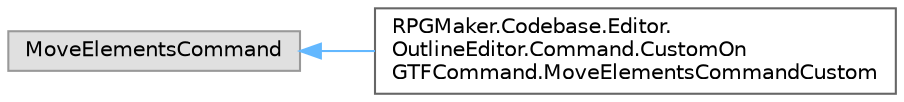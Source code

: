 digraph "クラス階層図"
{
 // LATEX_PDF_SIZE
  bgcolor="transparent";
  edge [fontname=Helvetica,fontsize=10,labelfontname=Helvetica,labelfontsize=10];
  node [fontname=Helvetica,fontsize=10,shape=box,height=0.2,width=0.4];
  rankdir="LR";
  Node0 [id="Node000000",label="MoveElementsCommand",height=0.2,width=0.4,color="grey60", fillcolor="#E0E0E0", style="filled",tooltip=" "];
  Node0 -> Node1 [id="edge215_Node000000_Node000001",dir="back",color="steelblue1",style="solid",tooltip=" "];
  Node1 [id="Node000001",label="RPGMaker.Codebase.Editor.\lOutlineEditor.Command.CustomOn\lGTFCommand.MoveElementsCommandCustom",height=0.2,width=0.4,color="grey40", fillcolor="white", style="filled",URL="$da/d6e/class_r_p_g_maker_1_1_codebase_1_1_editor_1_1_outline_editor_1_1_command_1_1_custom_on_g_t_f_com1b9ca65dded5f681722ee6c0737b52f7.html",tooltip=" "];
}
